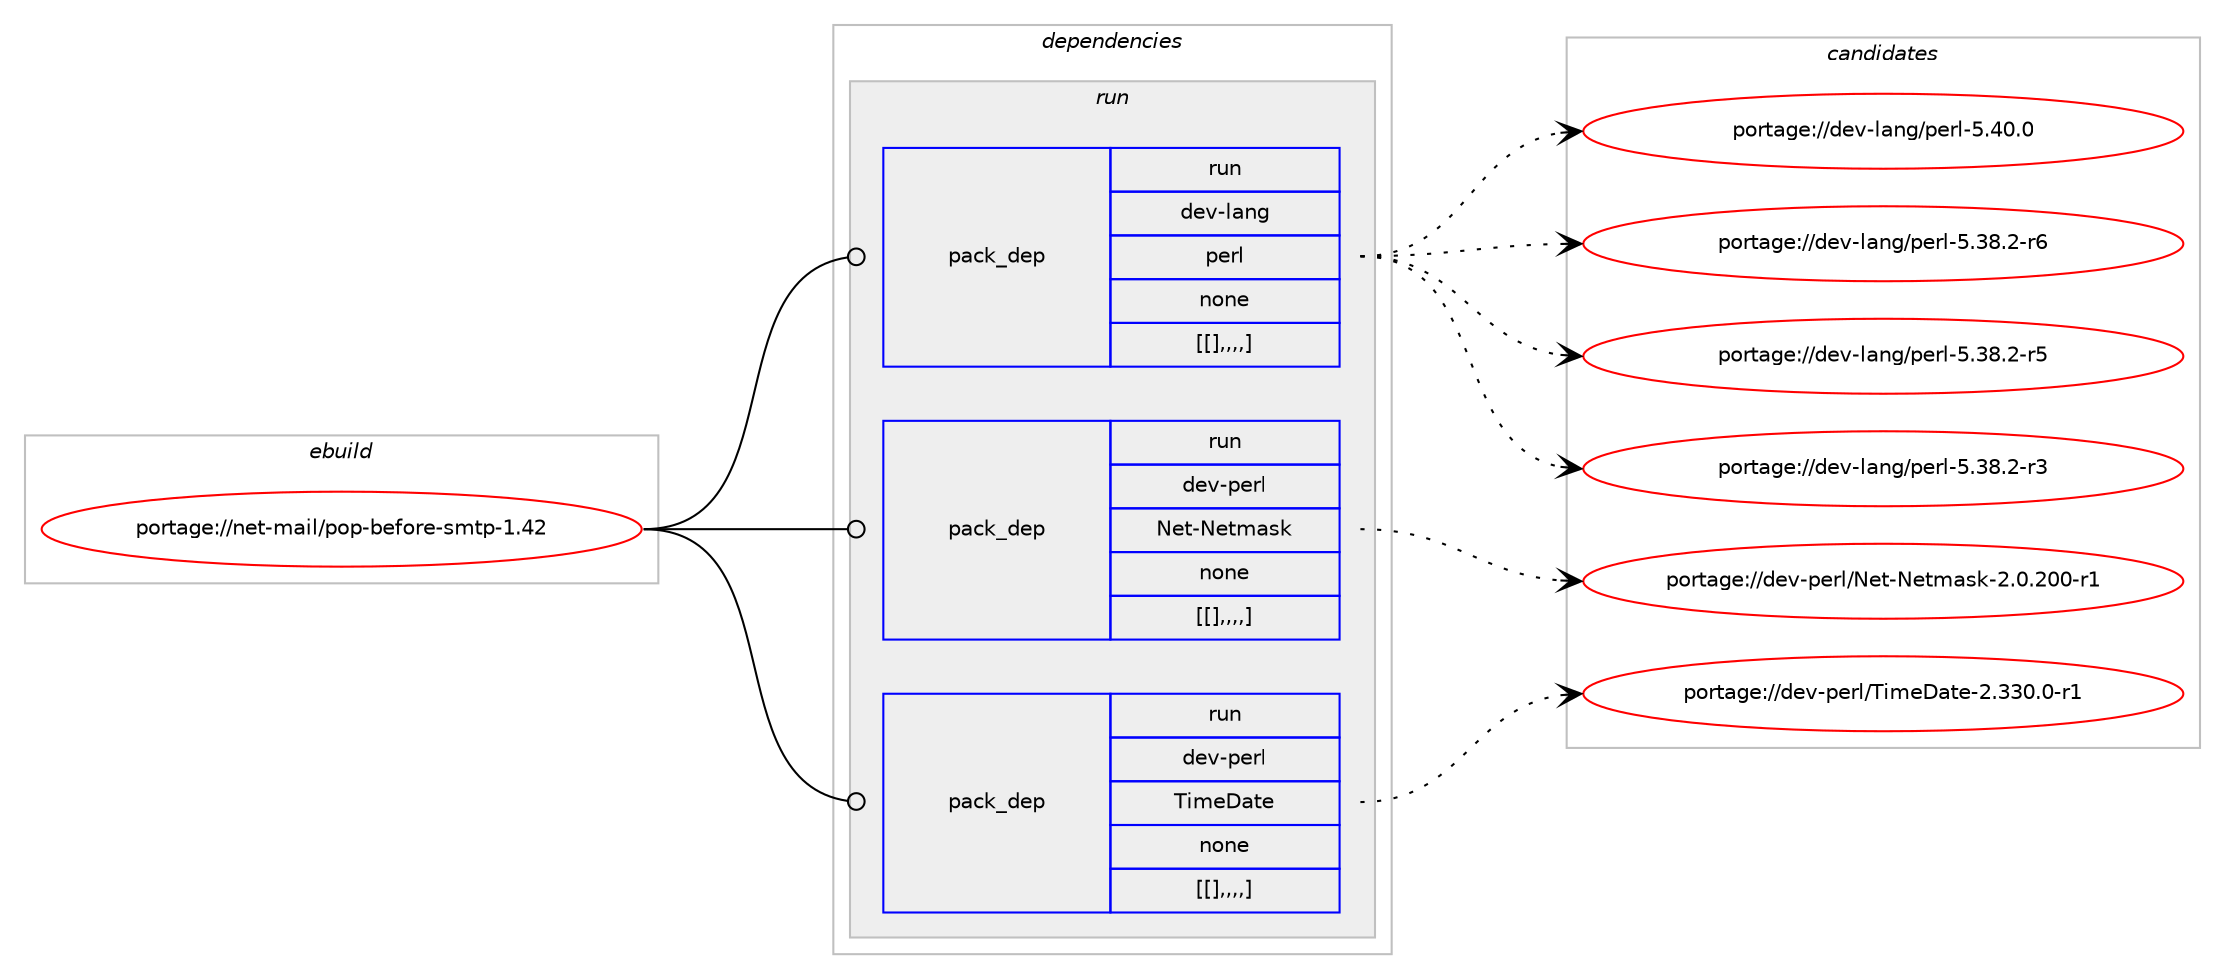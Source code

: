 digraph prolog {

# *************
# Graph options
# *************

newrank=true;
concentrate=true;
compound=true;
graph [rankdir=LR,fontname=Helvetica,fontsize=10,ranksep=1.5];#, ranksep=2.5, nodesep=0.2];
edge  [arrowhead=vee];
node  [fontname=Helvetica,fontsize=10];

# **********
# The ebuild
# **********

subgraph cluster_leftcol {
color=gray;
label=<<i>ebuild</i>>;
id [label="portage://net-mail/pop-before-smtp-1.42", color=red, width=4, href="../net-mail/pop-before-smtp-1.42.svg"];
}

# ****************
# The dependencies
# ****************

subgraph cluster_midcol {
color=gray;
label=<<i>dependencies</i>>;
subgraph cluster_compile {
fillcolor="#eeeeee";
style=filled;
label=<<i>compile</i>>;
}
subgraph cluster_compileandrun {
fillcolor="#eeeeee";
style=filled;
label=<<i>compile and run</i>>;
}
subgraph cluster_run {
fillcolor="#eeeeee";
style=filled;
label=<<i>run</i>>;
subgraph pack37 {
dependency54 [label=<<TABLE BORDER="0" CELLBORDER="1" CELLSPACING="0" CELLPADDING="4" WIDTH="220"><TR><TD ROWSPAN="6" CELLPADDING="30">pack_dep</TD></TR><TR><TD WIDTH="110">run</TD></TR><TR><TD>dev-lang</TD></TR><TR><TD>perl</TD></TR><TR><TD>none</TD></TR><TR><TD>[[],,,,]</TD></TR></TABLE>>, shape=none, color=blue];
}
id:e -> dependency54:w [weight=20,style="solid",arrowhead="odot"];
subgraph pack50 {
dependency102 [label=<<TABLE BORDER="0" CELLBORDER="1" CELLSPACING="0" CELLPADDING="4" WIDTH="220"><TR><TD ROWSPAN="6" CELLPADDING="30">pack_dep</TD></TR><TR><TD WIDTH="110">run</TD></TR><TR><TD>dev-perl</TD></TR><TR><TD>Net-Netmask</TD></TR><TR><TD>none</TD></TR><TR><TD>[[],,,,]</TD></TR></TABLE>>, shape=none, color=blue];
}
id:e -> dependency102:w [weight=20,style="solid",arrowhead="odot"];
subgraph pack94 {
dependency128 [label=<<TABLE BORDER="0" CELLBORDER="1" CELLSPACING="0" CELLPADDING="4" WIDTH="220"><TR><TD ROWSPAN="6" CELLPADDING="30">pack_dep</TD></TR><TR><TD WIDTH="110">run</TD></TR><TR><TD>dev-perl</TD></TR><TR><TD>TimeDate</TD></TR><TR><TD>none</TD></TR><TR><TD>[[],,,,]</TD></TR></TABLE>>, shape=none, color=blue];
}
id:e -> dependency128:w [weight=20,style="solid",arrowhead="odot"];
}
}

# **************
# The candidates
# **************

subgraph cluster_choices {
rank=same;
color=gray;
label=<<i>candidates</i>>;

subgraph choice39 {
color=black;
nodesep=1;
choice10010111845108971101034711210111410845534652484648 [label="portage://dev-lang/perl-5.40.0", color=red, width=4,href="../dev-lang/perl-5.40.0.svg"];
choice100101118451089711010347112101114108455346515646504511454 [label="portage://dev-lang/perl-5.38.2-r6", color=red, width=4,href="../dev-lang/perl-5.38.2-r6.svg"];
choice100101118451089711010347112101114108455346515646504511453 [label="portage://dev-lang/perl-5.38.2-r5", color=red, width=4,href="../dev-lang/perl-5.38.2-r5.svg"];
choice100101118451089711010347112101114108455346515646504511451 [label="portage://dev-lang/perl-5.38.2-r3", color=red, width=4,href="../dev-lang/perl-5.38.2-r3.svg"];
dependency54:e -> choice10010111845108971101034711210111410845534652484648:w [style=dotted,weight="100"];
dependency54:e -> choice100101118451089711010347112101114108455346515646504511454:w [style=dotted,weight="100"];
dependency54:e -> choice100101118451089711010347112101114108455346515646504511453:w [style=dotted,weight="100"];
dependency54:e -> choice100101118451089711010347112101114108455346515646504511451:w [style=dotted,weight="100"];
}
subgraph choice42 {
color=black;
nodesep=1;
choice10010111845112101114108477810111645781011161099711510745504648465048484511449 [label="portage://dev-perl/Net-Netmask-2.0.200-r1", color=red, width=4,href="../dev-perl/Net-Netmask-2.0.200-r1.svg"];
dependency102:e -> choice10010111845112101114108477810111645781011161099711510745504648465048484511449:w [style=dotted,weight="100"];
}
subgraph choice48 {
color=black;
nodesep=1;
choice100101118451121011141084784105109101689711610145504651514846484511449 [label="portage://dev-perl/TimeDate-2.330.0-r1", color=red, width=4,href="../dev-perl/TimeDate-2.330.0-r1.svg"];
dependency128:e -> choice100101118451121011141084784105109101689711610145504651514846484511449:w [style=dotted,weight="100"];
}
}

}
